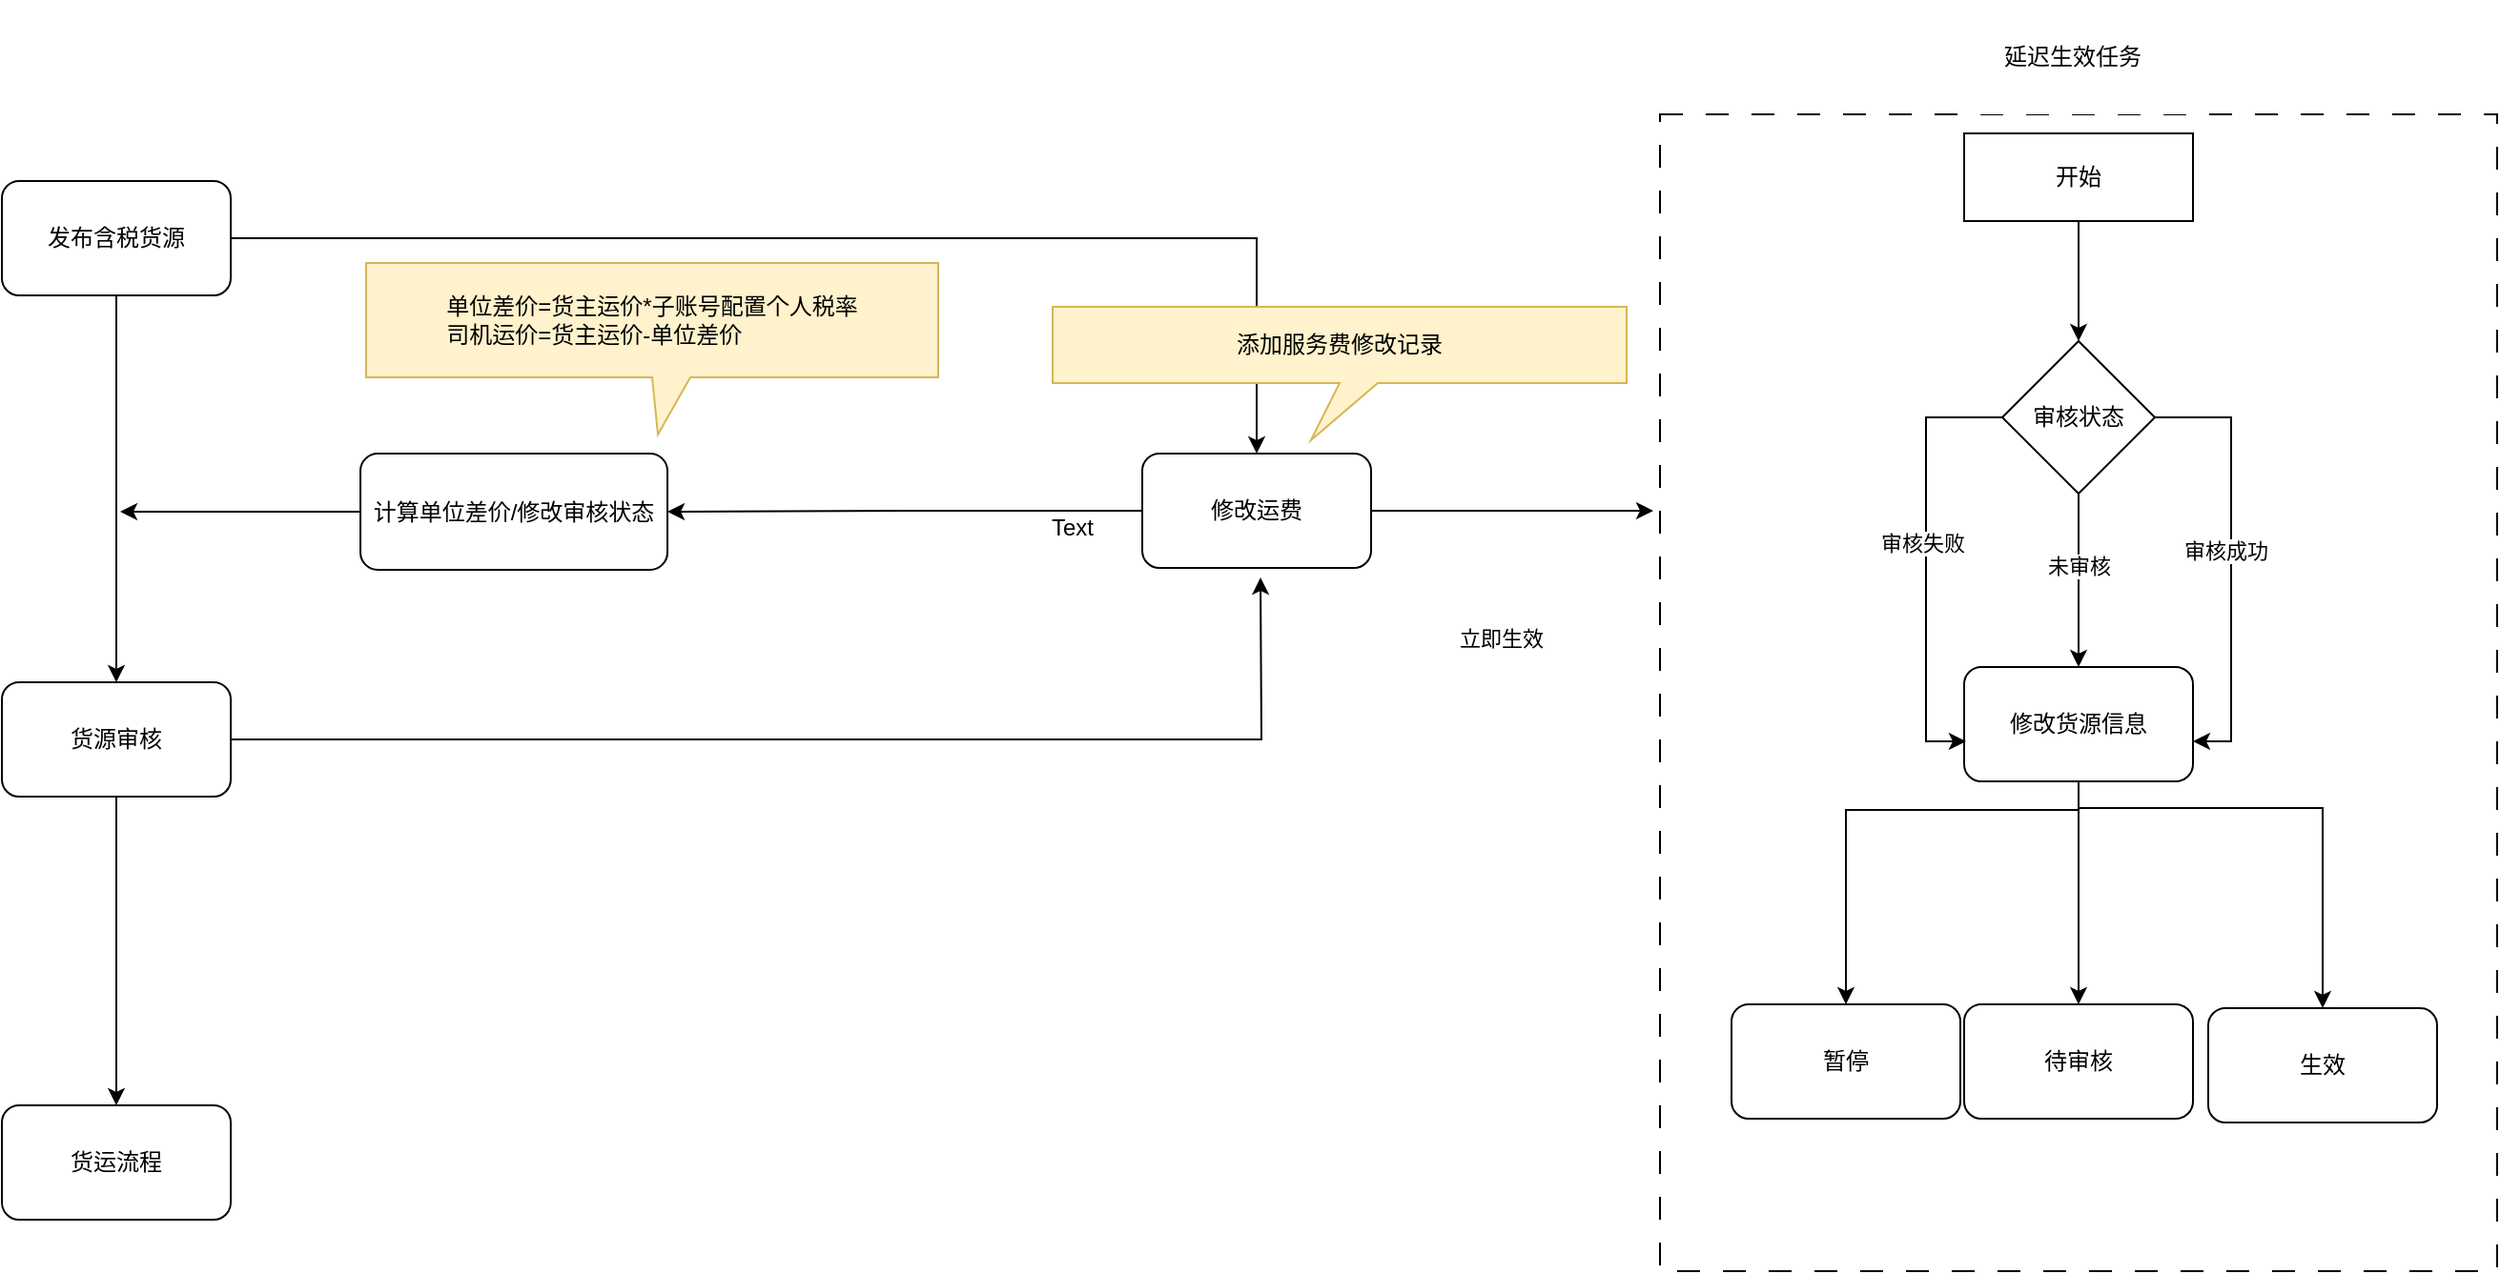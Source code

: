 <mxfile version="27.0.9">
  <diagram name="第 1 页" id="X953SDvG-uvm2T8iUO7L">
    <mxGraphModel dx="2066" dy="1126" grid="0" gridSize="10" guides="1" tooltips="1" connect="1" arrows="1" fold="1" page="1" pageScale="1" pageWidth="2339" pageHeight="3300" math="0" shadow="0">
      <root>
        <mxCell id="0" />
        <mxCell id="1" parent="0" />
        <mxCell id="HxwUGHrHZ89-YTZq8f_4-15" style="edgeStyle=orthogonalEdgeStyle;rounded=0;orthogonalLoop=1;jettySize=auto;html=1;" parent="1" source="HxwUGHrHZ89-YTZq8f_4-1" target="HxwUGHrHZ89-YTZq8f_4-3" edge="1">
          <mxGeometry relative="1" as="geometry" />
        </mxCell>
        <mxCell id="HxwUGHrHZ89-YTZq8f_4-31" style="edgeStyle=orthogonalEdgeStyle;rounded=0;orthogonalLoop=1;jettySize=auto;html=1;" parent="1" source="HxwUGHrHZ89-YTZq8f_4-1" target="HxwUGHrHZ89-YTZq8f_4-18" edge="1">
          <mxGeometry relative="1" as="geometry" />
        </mxCell>
        <mxCell id="HxwUGHrHZ89-YTZq8f_4-1" value="发布含税货源" style="rounded=1;whiteSpace=wrap;html=1;" parent="1" vertex="1">
          <mxGeometry x="850" y="207" width="120" height="60" as="geometry" />
        </mxCell>
        <mxCell id="HxwUGHrHZ89-YTZq8f_4-23" style="edgeStyle=orthogonalEdgeStyle;rounded=0;orthogonalLoop=1;jettySize=auto;html=1;" parent="1" source="HxwUGHrHZ89-YTZq8f_4-3" target="HxwUGHrHZ89-YTZq8f_4-21" edge="1">
          <mxGeometry relative="1" as="geometry" />
        </mxCell>
        <mxCell id="HxwUGHrHZ89-YTZq8f_4-30" style="edgeStyle=orthogonalEdgeStyle;rounded=0;orthogonalLoop=1;jettySize=auto;html=1;" parent="1" source="HxwUGHrHZ89-YTZq8f_4-3" edge="1">
          <mxGeometry relative="1" as="geometry">
            <mxPoint x="1510" y="415" as="targetPoint" />
          </mxGeometry>
        </mxCell>
        <mxCell id="HxwUGHrHZ89-YTZq8f_4-3" value="货源审核" style="rounded=1;whiteSpace=wrap;html=1;" parent="1" vertex="1">
          <mxGeometry x="850" y="470" width="120" height="60" as="geometry" />
        </mxCell>
        <mxCell id="HxwUGHrHZ89-YTZq8f_4-27" style="edgeStyle=orthogonalEdgeStyle;rounded=0;orthogonalLoop=1;jettySize=auto;html=1;" parent="1" source="HxwUGHrHZ89-YTZq8f_4-6" edge="1">
          <mxGeometry relative="1" as="geometry">
            <mxPoint x="912" y="380.5" as="targetPoint" />
          </mxGeometry>
        </mxCell>
        <mxCell id="HxwUGHrHZ89-YTZq8f_4-6" value="计算单位差价/修改审核状态" style="rounded=1;whiteSpace=wrap;html=1;" parent="1" vertex="1">
          <mxGeometry x="1038" y="350" width="161" height="61" as="geometry" />
        </mxCell>
        <mxCell id="HxwUGHrHZ89-YTZq8f_4-7" value="&lt;div data-docx-has-block-data=&quot;false&quot; data-lark-html-role=&quot;root&quot; data-page-id=&quot;PmPzdInQhoWsLtxFXCoc3s2pnDf&quot;&gt;&lt;div style=&quot;text-align: left;&quot; class=&quot;ace-line ace-line old-record-id-NmQLd3BFJoofC6xrh7jcFsMHnQh&quot;&gt;单位差价=货主运价*子账号配置个人税率&lt;/div&gt;&lt;div style=&quot;text-align: left;&quot; class=&quot;ace-line ace-line old-record-id-NvOwdJEEnoes11xt6zHcCwHLnfe&quot;&gt;      司机运价=货主运价-单位差价&lt;/div&gt;&lt;/div&gt;&lt;span class=&quot;lark-record-clipboard&quot; data-lark-record-format=&quot;docx/record&quot; data-lark-record-data=&quot;{&amp;quot;isCut&amp;quot;:false,&amp;quot;rootId&amp;quot;:&amp;quot;PmPzdInQhoWsLtxFXCoc3s2pnDf&amp;quot;,&amp;quot;parentId&amp;quot;:&amp;quot;PmPzdInQhoWsLtxFXCoc3s2pnDf&amp;quot;,&amp;quot;blockIds&amp;quot;:[40,41],&amp;quot;recordIds&amp;quot;:[&amp;quot;NmQLd3BFJoofC6xrh7jcFsMHnQh&amp;quot;,&amp;quot;NvOwdJEEnoes11xt6zHcCwHLnfe&amp;quot;],&amp;quot;recordMap&amp;quot;:{&amp;quot;NmQLd3BFJoofC6xrh7jcFsMHnQh&amp;quot;:{&amp;quot;id&amp;quot;:&amp;quot;NmQLd3BFJoofC6xrh7jcFsMHnQh&amp;quot;,&amp;quot;snapshot&amp;quot;:{&amp;quot;type&amp;quot;:&amp;quot;text&amp;quot;,&amp;quot;parent_id&amp;quot;:&amp;quot;PmPzdInQhoWsLtxFXCoc3s2pnDf&amp;quot;,&amp;quot;comments&amp;quot;:[],&amp;quot;revisions&amp;quot;:[],&amp;quot;locked&amp;quot;:false,&amp;quot;hidden&amp;quot;:false,&amp;quot;author&amp;quot;:&amp;quot;7458225783314038803&amp;quot;,&amp;quot;children&amp;quot;:[],&amp;quot;text&amp;quot;:{&amp;quot;initialAttributedTexts&amp;quot;:{&amp;quot;text&amp;quot;:{&amp;quot;0&amp;quot;:&amp;quot;单位差价=货主运价*子账号配置个人税率&amp;quot;},&amp;quot;attribs&amp;quot;:{&amp;quot;0&amp;quot;:&amp;quot;*0+j&amp;quot;}},&amp;quot;apool&amp;quot;:{&amp;quot;numToAttrib&amp;quot;:{&amp;quot;0&amp;quot;:[&amp;quot;author&amp;quot;,&amp;quot;7458225783314038803&amp;quot;]},&amp;quot;nextNum&amp;quot;:1}},&amp;quot;align&amp;quot;:&amp;quot;&amp;quot;,&amp;quot;folded&amp;quot;:false}},&amp;quot;NvOwdJEEnoes11xt6zHcCwHLnfe&amp;quot;:{&amp;quot;id&amp;quot;:&amp;quot;NvOwdJEEnoes11xt6zHcCwHLnfe&amp;quot;,&amp;quot;snapshot&amp;quot;:{&amp;quot;type&amp;quot;:&amp;quot;text&amp;quot;,&amp;quot;parent_id&amp;quot;:&amp;quot;PmPzdInQhoWsLtxFXCoc3s2pnDf&amp;quot;,&amp;quot;comments&amp;quot;:[],&amp;quot;revisions&amp;quot;:[],&amp;quot;locked&amp;quot;:false,&amp;quot;hidden&amp;quot;:false,&amp;quot;author&amp;quot;:&amp;quot;7458225783314038803&amp;quot;,&amp;quot;children&amp;quot;:[],&amp;quot;text&amp;quot;:{&amp;quot;initialAttributedTexts&amp;quot;:{&amp;quot;text&amp;quot;:{&amp;quot;0&amp;quot;:&amp;quot;      司机运价=货主运价-单位差价&amp;quot;},&amp;quot;attribs&amp;quot;:{&amp;quot;0&amp;quot;:&amp;quot;*0+k&amp;quot;}},&amp;quot;apool&amp;quot;:{&amp;quot;numToAttrib&amp;quot;:{&amp;quot;0&amp;quot;:[&amp;quot;author&amp;quot;,&amp;quot;7458225783314038803&amp;quot;]},&amp;quot;nextNum&amp;quot;:1}},&amp;quot;align&amp;quot;:&amp;quot;&amp;quot;,&amp;quot;folded&amp;quot;:false}},&amp;quot;PmPzdInQhoWsLtxFXCoc3s2pnDf&amp;quot;:{&amp;quot;id&amp;quot;:&amp;quot;PmPzdInQhoWsLtxFXCoc3s2pnDf&amp;quot;,&amp;quot;snapshot&amp;quot;:{&amp;quot;type&amp;quot;:&amp;quot;page&amp;quot;,&amp;quot;parent_id&amp;quot;:&amp;quot;&amp;quot;,&amp;quot;comments&amp;quot;:[],&amp;quot;revisions&amp;quot;:[],&amp;quot;locked&amp;quot;:false,&amp;quot;hidden&amp;quot;:false,&amp;quot;author&amp;quot;:&amp;quot;7458225783314038803&amp;quot;,&amp;quot;children&amp;quot;:[&amp;quot;doxcnSsRzmK9UY6GLMcSYavZb5g&amp;quot;,&amp;quot;doxcnnTq2jZX8zF5uBvYDxKSMM0&amp;quot;,&amp;quot;doxcn73OgdYrPLWlbyHnjd4dCaf&amp;quot;,&amp;quot;doxcn63eAXSfTvNmnqLqj1bcUTg&amp;quot;,&amp;quot;doxcnSirAcn5ZzLQK9ATJMONScc&amp;quot;,&amp;quot;doxcnaucXII4i4NTGBqqvQlXUpc&amp;quot;,&amp;quot;doxcnezhqamkZcwwLYlXd1k73Df&amp;quot;,&amp;quot;RUK6du1UAoI59gxnKC7cXmRunxf&amp;quot;,&amp;quot;doxcndBeBZvMhESlmYhNoraz8Pc&amp;quot;,&amp;quot;LotQdCCTAoonvWxRpNWcTN4vnXc&amp;quot;,&amp;quot;NiP8de5froLFGixGUZZciWxln7e&amp;quot;,&amp;quot;S7ubdwaKRoMomzxIEOvcvkF4nJf&amp;quot;,&amp;quot;Dm8IdY59uoGmJAxqeodcVRJSnIC&amp;quot;,&amp;quot;CuNTd9FRso1d3QxBpxwcE5JsnvL&amp;quot;,&amp;quot;Dnd2dcRqBoCW2kxqE0kcW2rYnNe&amp;quot;,&amp;quot;CE2CdlHt8orWM9xDPupczDMnnvc&amp;quot;,&amp;quot;A9HfdgttWolH1cxuY1RcWkdgnsD&amp;quot;,&amp;quot;ET1DdXk3EoBRz0xeUMYcNoZmnBb&amp;quot;,&amp;quot;Cpfhdy9ppoQDMix1Jr1c3mPKntd&amp;quot;,&amp;quot;BaSPdL87PomiHaxIGh4cdbg2ndF&amp;quot;,&amp;quot;PspLd9SWZojVlYx9l9hc7vx3njf&amp;quot;,&amp;quot;QK0KdJlY5oTKy4xioQzcTmaCnCg&amp;quot;,&amp;quot;G8zwdILu0oyZFyxRLBXcs2aSnlb&amp;quot;,&amp;quot;SGsXdrogVoe90CxuqGNcZSEpnkg&amp;quot;,&amp;quot;Z6Rzdg7iioi1QcxC79Vcw3Pwnt1&amp;quot;,&amp;quot;QpZFd04gMoazcbxpnQecz8xNn0b&amp;quot;,&amp;quot;BLN8dz5zgo1DnXx1ugpcwpaTn8e&amp;quot;,&amp;quot;YJw1dj16poAyETxmY6Xc6ZMkn7S&amp;quot;,&amp;quot;OuGhdA6E3oggCfxp72WcNjA2nNg&amp;quot;,&amp;quot;FISfdRmcIofh3UxEcIjch1ewn9e&amp;quot;,&amp;quot;EbhidXsUFoAhqix19BKcvdpXnOd&amp;quot;,&amp;quot;PZc2dtcJ7oxMSfxz6ZNcXA2Hnkf&amp;quot;,&amp;quot;MkVedFoMZoLnn1xv443ciyPtn0d&amp;quot;,&amp;quot;RtKqdQCn4oAQBfxaZe5cV3RhnOh&amp;quot;,&amp;quot;EHfidlIZIo7AewxMBJBc7K7CnQg&amp;quot;,&amp;quot;OELXd7sXuosqiOx3xpRcONlAnJc&amp;quot;,&amp;quot;AU6BdLSdqotGzzxffRdcTVesnoe&amp;quot;,&amp;quot;VaJQdDIbBoikS1xvuXCcqcDMnJc&amp;quot;,&amp;quot;NmQLd3BFJoofC6xrh7jcFsMHnQh&amp;quot;,&amp;quot;NvOwdJEEnoes11xt6zHcCwHLnfe&amp;quot;,&amp;quot;ZM2odY1GPodB09xtyETcVpR6nId&amp;quot;,&amp;quot;W6Uwd8OgnosMTCxuil1c1yxin8c&amp;quot;,&amp;quot;YXwkdFtBuoBtl8x7tNTciG7tnje&amp;quot;,&amp;quot;FBWHderRHo71fjxR4eeczBh4nFe&amp;quot;,&amp;quot;W2gpdmr26o5GIBxXPJWcZVGrnAB&amp;quot;,&amp;quot;JFTGdOCwPoPTVKxRMdAcfCPSnBd&amp;quot;,&amp;quot;SnNGdQTt3oETkBxRsBCcPKzAnkh&amp;quot;,&amp;quot;TQnKdNuP7oDjplxAlcUciLxUn8b&amp;quot;,&amp;quot;UOB9dPcxXoRwizx5qovcyFzcnhh&amp;quot;,&amp;quot;WDYmdSWDTofSq7xf84scb9HBnUb&amp;quot;,&amp;quot;L9iadKczMowOvQxpHescn7KonQh&amp;quot;,&amp;quot;G3KHdRRF7oelCmxKqyncygutnF8&amp;quot;,&amp;quot;GscRd2UkIoHIepxCVGzc2scvnOd&amp;quot;,&amp;quot;LjvmdHLhLoIqWsx9Su4cIRm6nde&amp;quot;,&amp;quot;NxghdQSEUol12exHoESctJhAnxh&amp;quot;,&amp;quot;IPAAdlCJIoJiHyxV0D7cjIKRnfe&amp;quot;,&amp;quot;YtpYdFi2aozk4ox7gaMcntHvnCh&amp;quot;,&amp;quot;OvYhd2c5yoDKUzxSpJScIxvanrd&amp;quot;,&amp;quot;Z38HdWhEYoEKebx4TzJctTUqnCg&amp;quot;,&amp;quot;RcG3dWAQAoNUygxFTugcNFGXnDf&amp;quot;,&amp;quot;UyIzd073ToSGoVxe9LZc6HiPnse&amp;quot;,&amp;quot;MQFXdli78oJhTSxr9RVcbu7Nnzc&amp;quot;,&amp;quot;BOXFddeF7o53Z0xsFgVc53oGndf&amp;quot;,&amp;quot;HDdTd2TGpoMGh8xLGmjcK3kFnkf&amp;quot;,&amp;quot;EOECdmyftoPSuQxWYTAcQA9knyd&amp;quot;,&amp;quot;GUCndieFboNVdFxllhqcTDxpnWb&amp;quot;,&amp;quot;Ua7Xdectdovls0xF3p5cB1WWnPd&amp;quot;,&amp;quot;ONhudOffCordgGxyQKicXy7Dnve&amp;quot;,&amp;quot;Og11dpQBNoOsGzxWs7NcyKhbnnb&amp;quot;,&amp;quot;Prywd8IYeoaESNxcw6lccr88nff&amp;quot;,&amp;quot;FSI9dfe5XoIIWtxkdSZcMtLWnWf&amp;quot;,&amp;quot;Mm7hd0fL5oqmu2xkqVhcyIK1nkg&amp;quot;,&amp;quot;PTx6dsDj3o1S6CxYsq8cJ1I1nmg&amp;quot;,&amp;quot;TBKKdnPnyoxQTDxJVcVc5Uafnqh&amp;quot;,&amp;quot;Z7NrdOZmWohxSZxKkkmcA7Y5nSa&amp;quot;,&amp;quot;OcfZd8REMo6pgMxkkgXccLsnnoe&amp;quot;,&amp;quot;VbwZdLEjJokL0rxh691c8hnXnbf&amp;quot;,&amp;quot;EMxfdV3C7oi9fmxAnj0c8ih3nzf&amp;quot;,&amp;quot;I4yxdGRvYoOCWGxY0m3cX0ktnRw&amp;quot;,&amp;quot;Wl9GdDubPogxc1xv2TWctiRPnRb&amp;quot;,&amp;quot;EIr6dlqpaoqfuKx3knucfsx8nug&amp;quot;,&amp;quot;GQdJd1EB5ovBC2xR5wccOGa5n0b&amp;quot;,&amp;quot;RPrYdINY7okjmwxY5AwcqqTrnQK&amp;quot;,&amp;quot;IyEGdldwhojiJbxTbxrchHSOnxc&amp;quot;,&amp;quot;RL54dUizloL78axBcj2cZlrCngg&amp;quot;,&amp;quot;WOGPdCFwMoOzV3xUhzXcsKqtnsf&amp;quot;,&amp;quot;Yrdqdmb3sozckOxizhjckdn2nTe&amp;quot;,&amp;quot;J5h6dZYHDoaRhDxGHWQcVtkrnVh&amp;quot;,&amp;quot;WXu2dX8L8oZowHx9EMmcKHPynwh&amp;quot;,&amp;quot;H8KLdF6pRoAOeXxYW8XciMnvn0c&amp;quot;,&amp;quot;MvO7deKdvoYSiHxvn9DcASNEnqf&amp;quot;,&amp;quot;CkjRdxNudoTBKYxB5Z4ckzqTnGf&amp;quot;,&amp;quot;QFtqdoawwoj3xmxhTjOcM5qgn4b&amp;quot;,&amp;quot;CQU9dFhMSonbPnxWjlbc0ypIn0b&amp;quot;,&amp;quot;Rilkd0xUwof0QBxe7dBcFeBKnzb&amp;quot;,&amp;quot;TyQfdnoqNoETeKxEWRMcWQH9nSc&amp;quot;,&amp;quot;NvqIdJoI5o8bx6xOO64cylY2nDb&amp;quot;,&amp;quot;ApKYd7sBVoz2B2xtVyIcRwvfn7d&amp;quot;,&amp;quot;EhzqdYa3WoduYfxwhgHcTKvRnnf&amp;quot;,&amp;quot;ZUPqdjN8PoPcFDxhRitcx0tqnae&amp;quot;,&amp;quot;SI5xdZTZro0dBfxOYLTcKivKn9B&amp;quot;,&amp;quot;IFTtdmF0yollksxWlp9cFdWXnfg&amp;quot;,&amp;quot;WnfxdjTqxoIIOKx1rBycHsqfnGd&amp;quot;,&amp;quot;XiLOd7gJ1oUsjZxr66cc0pAYnwh&amp;quot;,&amp;quot;M6D4d7W6loMsM1xz7MXcSRaonTe&amp;quot;,&amp;quot;QrXLdO4eGoi8TyxsJW0ci5E0nBp&amp;quot;,&amp;quot;EFcndDWinoryBixoiQNcOzuPndh&amp;quot;,&amp;quot;W75bdiFEOoA2Lgxrf9Tc4pkunYg&amp;quot;,&amp;quot;O40hddfoVoN100xXydYcUArTn1G&amp;quot;,&amp;quot;YTcmdJbeMoZHR7xHQsYcfv2CnUf&amp;quot;,&amp;quot;RO8td6QHVopCo0x6Q7McqQGTnab&amp;quot;,&amp;quot;C4G4d8Z2yogOpaxFd17cwx6wnOf&amp;quot;,&amp;quot;AiEvdW6NXoaWR2xG4iqct97LnUe&amp;quot;,&amp;quot;DQWvdoOyGo3JTWxdWbocZN8tnvg&amp;quot;,&amp;quot;AUi1ddjfVofwJkx7PVocwqXhnkd&amp;quot;,&amp;quot;OeUmdUdUloJyX2xaQTIcb6OjnDd&amp;quot;,&amp;quot;F0pVd9tjJo9UuJxSYKqcNiPEn6g&amp;quot;,&amp;quot;KwOVd9heeoTLo1xKJoFcP1U1nsg&amp;quot;,&amp;quot;GUNjdMOImo1lEXx3gRucEBkKnbe&amp;quot;,&amp;quot;QGoWdtj1kojXkwxy1Prc5CWXnhh&amp;quot;,&amp;quot;Q7KwdkFqoo87GKxbRHkcbtaenZf&amp;quot;,&amp;quot;Sghrd2YanoKw8ixZIrccwfsAn7f&amp;quot;,&amp;quot;CURyd8MhUoryXKxl6HvcBulln0c&amp;quot;,&amp;quot;XVwyd2nyZophdIxdOi9c72GanKh&amp;quot;,&amp;quot;Lc61d2NJpoKQlxxkpuGco5AInpf&amp;quot;,&amp;quot;U7pDdVSJuohNGaxOjmucMRfnnte&amp;quot;,&amp;quot;Lp9gdkEYJo5Q4IxIGa5cARxNncc&amp;quot;,&amp;quot;AmtbdJyQlo6OO9xPR3mcCyeSnkq&amp;quot;,&amp;quot;YlxPdjulroMzb0xDKtZcK0WJnDo&amp;quot;,&amp;quot;BixAdH8cAobPFnxIuhdcooZ7nHh&amp;quot;,&amp;quot;T0qwdSW6Zo3nwgx2aXXcvrKcnde&amp;quot;,&amp;quot;UGfVd7CERoLeR4xjZDYcppy6nGb&amp;quot;,&amp;quot;Vh7vdx9q9oCED3xHbowc1I15nLd&amp;quot;,&amp;quot;OwRvdDkvYoLYruxwScmc1BHjnec&amp;quot;,&amp;quot;X5L0dO6L8oY6gFxPrLScbIV2nRe&amp;quot;,&amp;quot;BeCtdsLqzoTt1DxnYMgcwEQunkb&amp;quot;,&amp;quot;V93rdZgc2oQtmTxCajKcHHjFnXb&amp;quot;,&amp;quot;KYzbdxyAwoTO8exLtKbcIglcndh&amp;quot;,&amp;quot;NqzVdDlB0oM92qxhbvEcswOln8e&amp;quot;,&amp;quot;M5SSd94K2oS4IgxcldgczQOOnvg&amp;quot;,&amp;quot;EkBCdgZUxobtbnxHxasc4bGinCk&amp;quot;,&amp;quot;A8hZdF8mUo9Y36xmAo2c8Xp9nrg&amp;quot;,&amp;quot;KuPZdGJZ8oYJwdx1SeSccOkYnbb&amp;quot;,&amp;quot;K7z5dDKMjoeIFaxEaYmcVuYDnIf&amp;quot;,&amp;quot;SxP2dt82uogTXuxkI7Dcp9pmnmc&amp;quot;,&amp;quot;IqcndGn15oA8fhxFtikc6YS5nwf&amp;quot;,&amp;quot;Rlbbd8JbxoVVpqxGtUZcQLTpnbe&amp;quot;,&amp;quot;CdIqdk8JjobQDsx5ftvcklQdnVb&amp;quot;,&amp;quot;OgLMdB0K2oTgIVx5r4QcEXXKnxe&amp;quot;,&amp;quot;QqDhdErJkogHizxO3VKcZQsVnXf&amp;quot;,&amp;quot;Z2vedXcmmo9zH5x9ds6cBkKln2g&amp;quot;,&amp;quot;YpLZdxWMPos1rQxADW9cCI5Vn6g&amp;quot;,&amp;quot;UhpMdJYmhowNUoxnOwrcmie5n8b&amp;quot;,&amp;quot;Ly8mdAuuBofAIBxYjlscbpJNnPd&amp;quot;,&amp;quot;GhsVdBEsRo3RgRxufHncAfbNnOd&amp;quot;,&amp;quot;HeFbdDbwboWKp6xT7IwcluX6n4s&amp;quot;,&amp;quot;HRRjdK8rJo0R4ZxRpl9cUzAanKg&amp;quot;,&amp;quot;AjeMd2WIVoDUFBxtQpQcwkhanw5&amp;quot;,&amp;quot;doxcn8S5qbZZZqfs8cCnIrQBdbj&amp;quot;,&amp;quot;doxcnpL4VTpZfCaJuuB6nUa9KCf&amp;quot;],&amp;quot;text&amp;quot;:{&amp;quot;apool&amp;quot;:{&amp;quot;nextNum&amp;quot;:1,&amp;quot;numToAttrib&amp;quot;:{&amp;quot;0&amp;quot;:[&amp;quot;author&amp;quot;,&amp;quot;7458225783314038803&amp;quot;]}},&amp;quot;initialAttributedTexts&amp;quot;:{&amp;quot;attribs&amp;quot;:{&amp;quot;0&amp;quot;:&amp;quot;*0+b&amp;quot;},&amp;quot;text&amp;quot;:{&amp;quot;0&amp;quot;:&amp;quot;网货-5月功能迭代优化&amp;quot;}}},&amp;quot;align&amp;quot;:&amp;quot;&amp;quot;,&amp;quot;doc_info&amp;quot;:{&amp;quot;editors&amp;quot;:[&amp;quot;7458225783314038803&amp;quot;],&amp;quot;options&amp;quot;:[&amp;quot;editors&amp;quot;,&amp;quot;edit_time&amp;quot;],&amp;quot;deleted_editors&amp;quot;:[],&amp;quot;option_modified&amp;quot;:null}}}},&amp;quot;payloadMap&amp;quot;:{&amp;quot;NmQLd3BFJoofC6xrh7jcFsMHnQh&amp;quot;:{&amp;quot;level&amp;quot;:1},&amp;quot;NvOwdJEEnoes11xt6zHcCwHLnfe&amp;quot;:{&amp;quot;level&amp;quot;:1}},&amp;quot;extra&amp;quot;:{&amp;quot;channel&amp;quot;:&amp;quot;saas&amp;quot;,&amp;quot;pasteRandomId&amp;quot;:&amp;quot;5909c7fd-65ef-4b66-8e2d-287bd1afacf1&amp;quot;,&amp;quot;mention_page_title&amp;quot;:{},&amp;quot;external_mention_url&amp;quot;:{},&amp;quot;isEqualBlockSelection&amp;quot;:false},&amp;quot;isKeepQuoteContainer&amp;quot;:false,&amp;quot;selection&amp;quot;:[{&amp;quot;id&amp;quot;:40,&amp;quot;type&amp;quot;:&amp;quot;text&amp;quot;,&amp;quot;selection&amp;quot;:{&amp;quot;start&amp;quot;:6,&amp;quot;end&amp;quot;:25},&amp;quot;recordId&amp;quot;:&amp;quot;NmQLd3BFJoofC6xrh7jcFsMHnQh&amp;quot;},{&amp;quot;id&amp;quot;:41,&amp;quot;type&amp;quot;:&amp;quot;text&amp;quot;,&amp;quot;selection&amp;quot;:{&amp;quot;start&amp;quot;:0,&amp;quot;end&amp;quot;:20},&amp;quot;recordId&amp;quot;:&amp;quot;NvOwdJEEnoes11xt6zHcCwHLnfe&amp;quot;}],&amp;quot;pasteFlag&amp;quot;:&amp;quot;52001837-6608-476c-9622-511b4d9fbeda&amp;quot;}&quot;&gt;&lt;/span&gt;" style="shape=callout;whiteSpace=wrap;html=1;perimeter=calloutPerimeter;fillColor=#fff2cc;strokeColor=#d6b656;position2=0.51;" parent="1" vertex="1">
          <mxGeometry x="1041" y="250" width="300" height="90" as="geometry" />
        </mxCell>
        <mxCell id="HxwUGHrHZ89-YTZq8f_4-32" style="edgeStyle=orthogonalEdgeStyle;rounded=0;orthogonalLoop=1;jettySize=auto;html=1;entryX=1;entryY=0.5;entryDx=0;entryDy=0;" parent="1" source="HxwUGHrHZ89-YTZq8f_4-18" target="HxwUGHrHZ89-YTZq8f_4-6" edge="1">
          <mxGeometry relative="1" as="geometry" />
        </mxCell>
        <mxCell id="HxwUGHrHZ89-YTZq8f_4-78" style="edgeStyle=orthogonalEdgeStyle;rounded=0;orthogonalLoop=1;jettySize=auto;html=1;" parent="1" source="HxwUGHrHZ89-YTZq8f_4-18" edge="1">
          <mxGeometry relative="1" as="geometry">
            <mxPoint x="1716" y="380" as="targetPoint" />
          </mxGeometry>
        </mxCell>
        <mxCell id="HxwUGHrHZ89-YTZq8f_4-79" value="立即生效" style="edgeLabel;html=1;align=center;verticalAlign=middle;resizable=0;points=[];" parent="HxwUGHrHZ89-YTZq8f_4-78" vertex="1" connectable="0">
          <mxGeometry x="-0.084" y="-2" relative="1" as="geometry">
            <mxPoint y="65" as="offset" />
          </mxGeometry>
        </mxCell>
        <mxCell id="HxwUGHrHZ89-YTZq8f_4-18" value="修改运费" style="rounded=1;whiteSpace=wrap;html=1;" parent="1" vertex="1">
          <mxGeometry x="1448" y="350" width="120" height="60" as="geometry" />
        </mxCell>
        <mxCell id="HxwUGHrHZ89-YTZq8f_4-21" value="货运流程" style="rounded=1;whiteSpace=wrap;html=1;" parent="1" vertex="1">
          <mxGeometry x="850" y="692" width="120" height="60" as="geometry" />
        </mxCell>
        <mxCell id="HxwUGHrHZ89-YTZq8f_4-33" value="添加服务费修改记录" style="shape=callout;whiteSpace=wrap;html=1;perimeter=calloutPerimeter;position2=0.45;fillColor=#fff2cc;strokeColor=#d6b656;" parent="1" vertex="1">
          <mxGeometry x="1401" y="273" width="301" height="70" as="geometry" />
        </mxCell>
        <mxCell id="HxwUGHrHZ89-YTZq8f_4-63" value="" style="rounded=0;whiteSpace=wrap;html=1;dashed=1;dashPattern=12 12;" parent="1" vertex="1">
          <mxGeometry x="1719.5" y="172" width="439" height="607" as="geometry" />
        </mxCell>
        <mxCell id="HxwUGHrHZ89-YTZq8f_4-64" value="" style="edgeStyle=orthogonalEdgeStyle;rounded=0;orthogonalLoop=1;jettySize=auto;html=1;" parent="1" source="HxwUGHrHZ89-YTZq8f_4-65" target="HxwUGHrHZ89-YTZq8f_4-67" edge="1">
          <mxGeometry relative="1" as="geometry" />
        </mxCell>
        <mxCell id="HxwUGHrHZ89-YTZq8f_4-65" value="开始" style="rounded=0;whiteSpace=wrap;html=1;" parent="1" vertex="1">
          <mxGeometry x="1879" y="182" width="120" height="46" as="geometry" />
        </mxCell>
        <mxCell id="HxwUGHrHZ89-YTZq8f_4-66" value="暂停" style="rounded=1;whiteSpace=wrap;html=1;" parent="1" vertex="1">
          <mxGeometry x="1757" y="639" width="120" height="60" as="geometry" />
        </mxCell>
        <mxCell id="9G8ksq_9_yOpIrROG_4X-1" style="edgeStyle=orthogonalEdgeStyle;rounded=0;orthogonalLoop=1;jettySize=auto;html=1;entryX=0.5;entryY=0;entryDx=0;entryDy=0;" edge="1" parent="1" source="HxwUGHrHZ89-YTZq8f_4-67" target="HxwUGHrHZ89-YTZq8f_4-70">
          <mxGeometry relative="1" as="geometry" />
        </mxCell>
        <mxCell id="9G8ksq_9_yOpIrROG_4X-3" value="未审核" style="edgeLabel;html=1;align=center;verticalAlign=middle;resizable=0;points=[];" vertex="1" connectable="0" parent="9G8ksq_9_yOpIrROG_4X-1">
          <mxGeometry x="-0.165" relative="1" as="geometry">
            <mxPoint as="offset" />
          </mxGeometry>
        </mxCell>
        <mxCell id="HxwUGHrHZ89-YTZq8f_4-67" value="审核状态" style="rhombus;whiteSpace=wrap;html=1;rounded=0;" parent="1" vertex="1">
          <mxGeometry x="1899" y="291" width="80" height="80" as="geometry" />
        </mxCell>
        <mxCell id="9G8ksq_9_yOpIrROG_4X-11" style="edgeStyle=orthogonalEdgeStyle;rounded=0;orthogonalLoop=1;jettySize=auto;html=1;entryX=0.5;entryY=0;entryDx=0;entryDy=0;" edge="1" parent="1" source="HxwUGHrHZ89-YTZq8f_4-70" target="9G8ksq_9_yOpIrROG_4X-2">
          <mxGeometry relative="1" as="geometry" />
        </mxCell>
        <mxCell id="9G8ksq_9_yOpIrROG_4X-12" style="edgeStyle=orthogonalEdgeStyle;rounded=0;orthogonalLoop=1;jettySize=auto;html=1;entryX=0.5;entryY=0;entryDx=0;entryDy=0;" edge="1" parent="1" source="HxwUGHrHZ89-YTZq8f_4-70" target="HxwUGHrHZ89-YTZq8f_4-66">
          <mxGeometry relative="1" as="geometry">
            <Array as="points">
              <mxPoint x="1939" y="537" />
              <mxPoint x="1817" y="537" />
            </Array>
          </mxGeometry>
        </mxCell>
        <mxCell id="9G8ksq_9_yOpIrROG_4X-13" style="edgeStyle=orthogonalEdgeStyle;rounded=0;orthogonalLoop=1;jettySize=auto;html=1;" edge="1" parent="1" source="HxwUGHrHZ89-YTZq8f_4-70" target="HxwUGHrHZ89-YTZq8f_4-73">
          <mxGeometry relative="1" as="geometry">
            <Array as="points">
              <mxPoint x="1939" y="536" />
              <mxPoint x="2067" y="536" />
            </Array>
          </mxGeometry>
        </mxCell>
        <mxCell id="HxwUGHrHZ89-YTZq8f_4-70" value="修改货源信息" style="rounded=1;whiteSpace=wrap;html=1;" parent="1" vertex="1">
          <mxGeometry x="1879" y="462" width="120" height="60" as="geometry" />
        </mxCell>
        <mxCell id="HxwUGHrHZ89-YTZq8f_4-71" style="edgeStyle=orthogonalEdgeStyle;rounded=0;orthogonalLoop=1;jettySize=auto;html=1;entryX=0.008;entryY=0.65;entryDx=0;entryDy=0;entryPerimeter=0;" parent="1" source="HxwUGHrHZ89-YTZq8f_4-67" target="HxwUGHrHZ89-YTZq8f_4-70" edge="1">
          <mxGeometry relative="1" as="geometry">
            <Array as="points">
              <mxPoint x="1859" y="331" />
              <mxPoint x="1859" y="501" />
            </Array>
          </mxGeometry>
        </mxCell>
        <mxCell id="HxwUGHrHZ89-YTZq8f_4-72" value="审核失败" style="edgeLabel;html=1;align=center;verticalAlign=middle;resizable=0;points=[];" parent="HxwUGHrHZ89-YTZq8f_4-71" vertex="1" connectable="0">
          <mxGeometry x="-0.082" y="-2" relative="1" as="geometry">
            <mxPoint as="offset" />
          </mxGeometry>
        </mxCell>
        <mxCell id="HxwUGHrHZ89-YTZq8f_4-73" value="生效" style="rounded=1;whiteSpace=wrap;html=1;" parent="1" vertex="1">
          <mxGeometry x="2007" y="641" width="120" height="60" as="geometry" />
        </mxCell>
        <mxCell id="HxwUGHrHZ89-YTZq8f_4-74" style="edgeStyle=orthogonalEdgeStyle;rounded=0;orthogonalLoop=1;jettySize=auto;html=1;entryX=1;entryY=0.65;entryDx=0;entryDy=0;entryPerimeter=0;" parent="1" source="HxwUGHrHZ89-YTZq8f_4-67" target="HxwUGHrHZ89-YTZq8f_4-70" edge="1">
          <mxGeometry relative="1" as="geometry">
            <Array as="points">
              <mxPoint x="2019" y="331" />
              <mxPoint x="2019" y="501" />
            </Array>
          </mxGeometry>
        </mxCell>
        <mxCell id="HxwUGHrHZ89-YTZq8f_4-75" value="审核成功" style="edgeLabel;html=1;align=center;verticalAlign=middle;resizable=0;points=[];" parent="HxwUGHrHZ89-YTZq8f_4-74" vertex="1" connectable="0">
          <mxGeometry x="-0.043" y="-3" relative="1" as="geometry">
            <mxPoint as="offset" />
          </mxGeometry>
        </mxCell>
        <mxCell id="HxwUGHrHZ89-YTZq8f_4-76" value="延迟生效任务" style="rounded=0;whiteSpace=wrap;html=1;strokeColor=none;" parent="1" vertex="1">
          <mxGeometry x="1876" y="112" width="120" height="60" as="geometry" />
        </mxCell>
        <mxCell id="HxwUGHrHZ89-YTZq8f_4-80" value="Text" style="text;html=1;align=center;verticalAlign=middle;resizable=0;points=[];autosize=1;strokeColor=none;fillColor=none;" parent="1" vertex="1">
          <mxGeometry x="1391" y="376" width="40" height="26" as="geometry" />
        </mxCell>
        <mxCell id="9G8ksq_9_yOpIrROG_4X-2" value="待审核" style="rounded=1;whiteSpace=wrap;html=1;" vertex="1" parent="1">
          <mxGeometry x="1879" y="639" width="120" height="60" as="geometry" />
        </mxCell>
      </root>
    </mxGraphModel>
  </diagram>
</mxfile>
